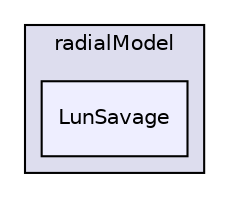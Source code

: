 digraph "applications/solvers/multiphase/twoPhaseEulerFoam/phaseCompressibleTurbulenceModels/kineticTheoryModels/radialModel/LunSavage" {
  bgcolor=transparent;
  compound=true
  node [ fontsize="10", fontname="Helvetica"];
  edge [ labelfontsize="10", labelfontname="Helvetica"];
  subgraph clusterdir_457aacccdf25eced75bbda085efde982 {
    graph [ bgcolor="#ddddee", pencolor="black", label="radialModel" fontname="Helvetica", fontsize="10", URL="dir_457aacccdf25eced75bbda085efde982.html"]
  dir_60e52ba9d9d39cf081d089f9255c2302 [shape=box, label="LunSavage", style="filled", fillcolor="#eeeeff", pencolor="black", URL="dir_60e52ba9d9d39cf081d089f9255c2302.html"];
  }
}
